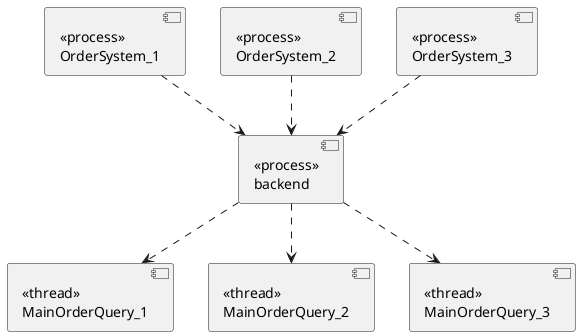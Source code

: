 @startuml

component [<<process>>\nOrderSystem_1] as U
component [<<process>>\nOrderSystem_2] as U1
component [<<process>>\nOrderSystem_3] as U2
component [<<process>>\nbackend] as P
component [<<thread>>\nMainOrderQuery_1] as t1
component [<<thread>>\nMainOrderQuery_2] as t2
component [<<thread>>\nMainOrderQuery_3] as t3

U ..> P
U1 ..> P
U2 ..> P
P ..> t1
P ..> t2
P ..> t3

@enduml